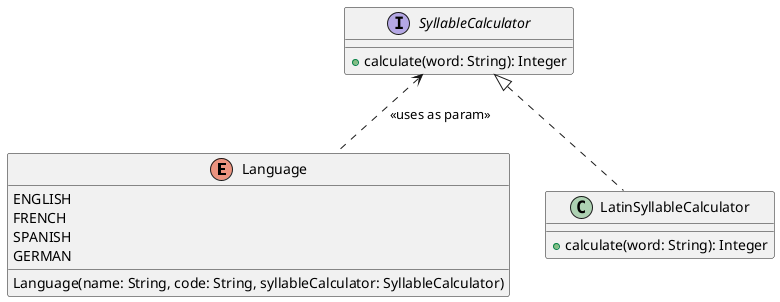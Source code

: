 @startuml
enum Language
{
ENGLISH
FRENCH
SPANISH
GERMAN

Language(name: String, code: String, syllableCalculator: SyllableCalculator)
}

interface SyllableCalculator
{
+calculate(word: String): Integer
}

class LatinSyllableCalculator
{
+calculate(word: String): Integer
}

SyllableCalculator <|.. LatinSyllableCalculator
SyllableCalculator <.. Language: <<uses as param>>
@enduml